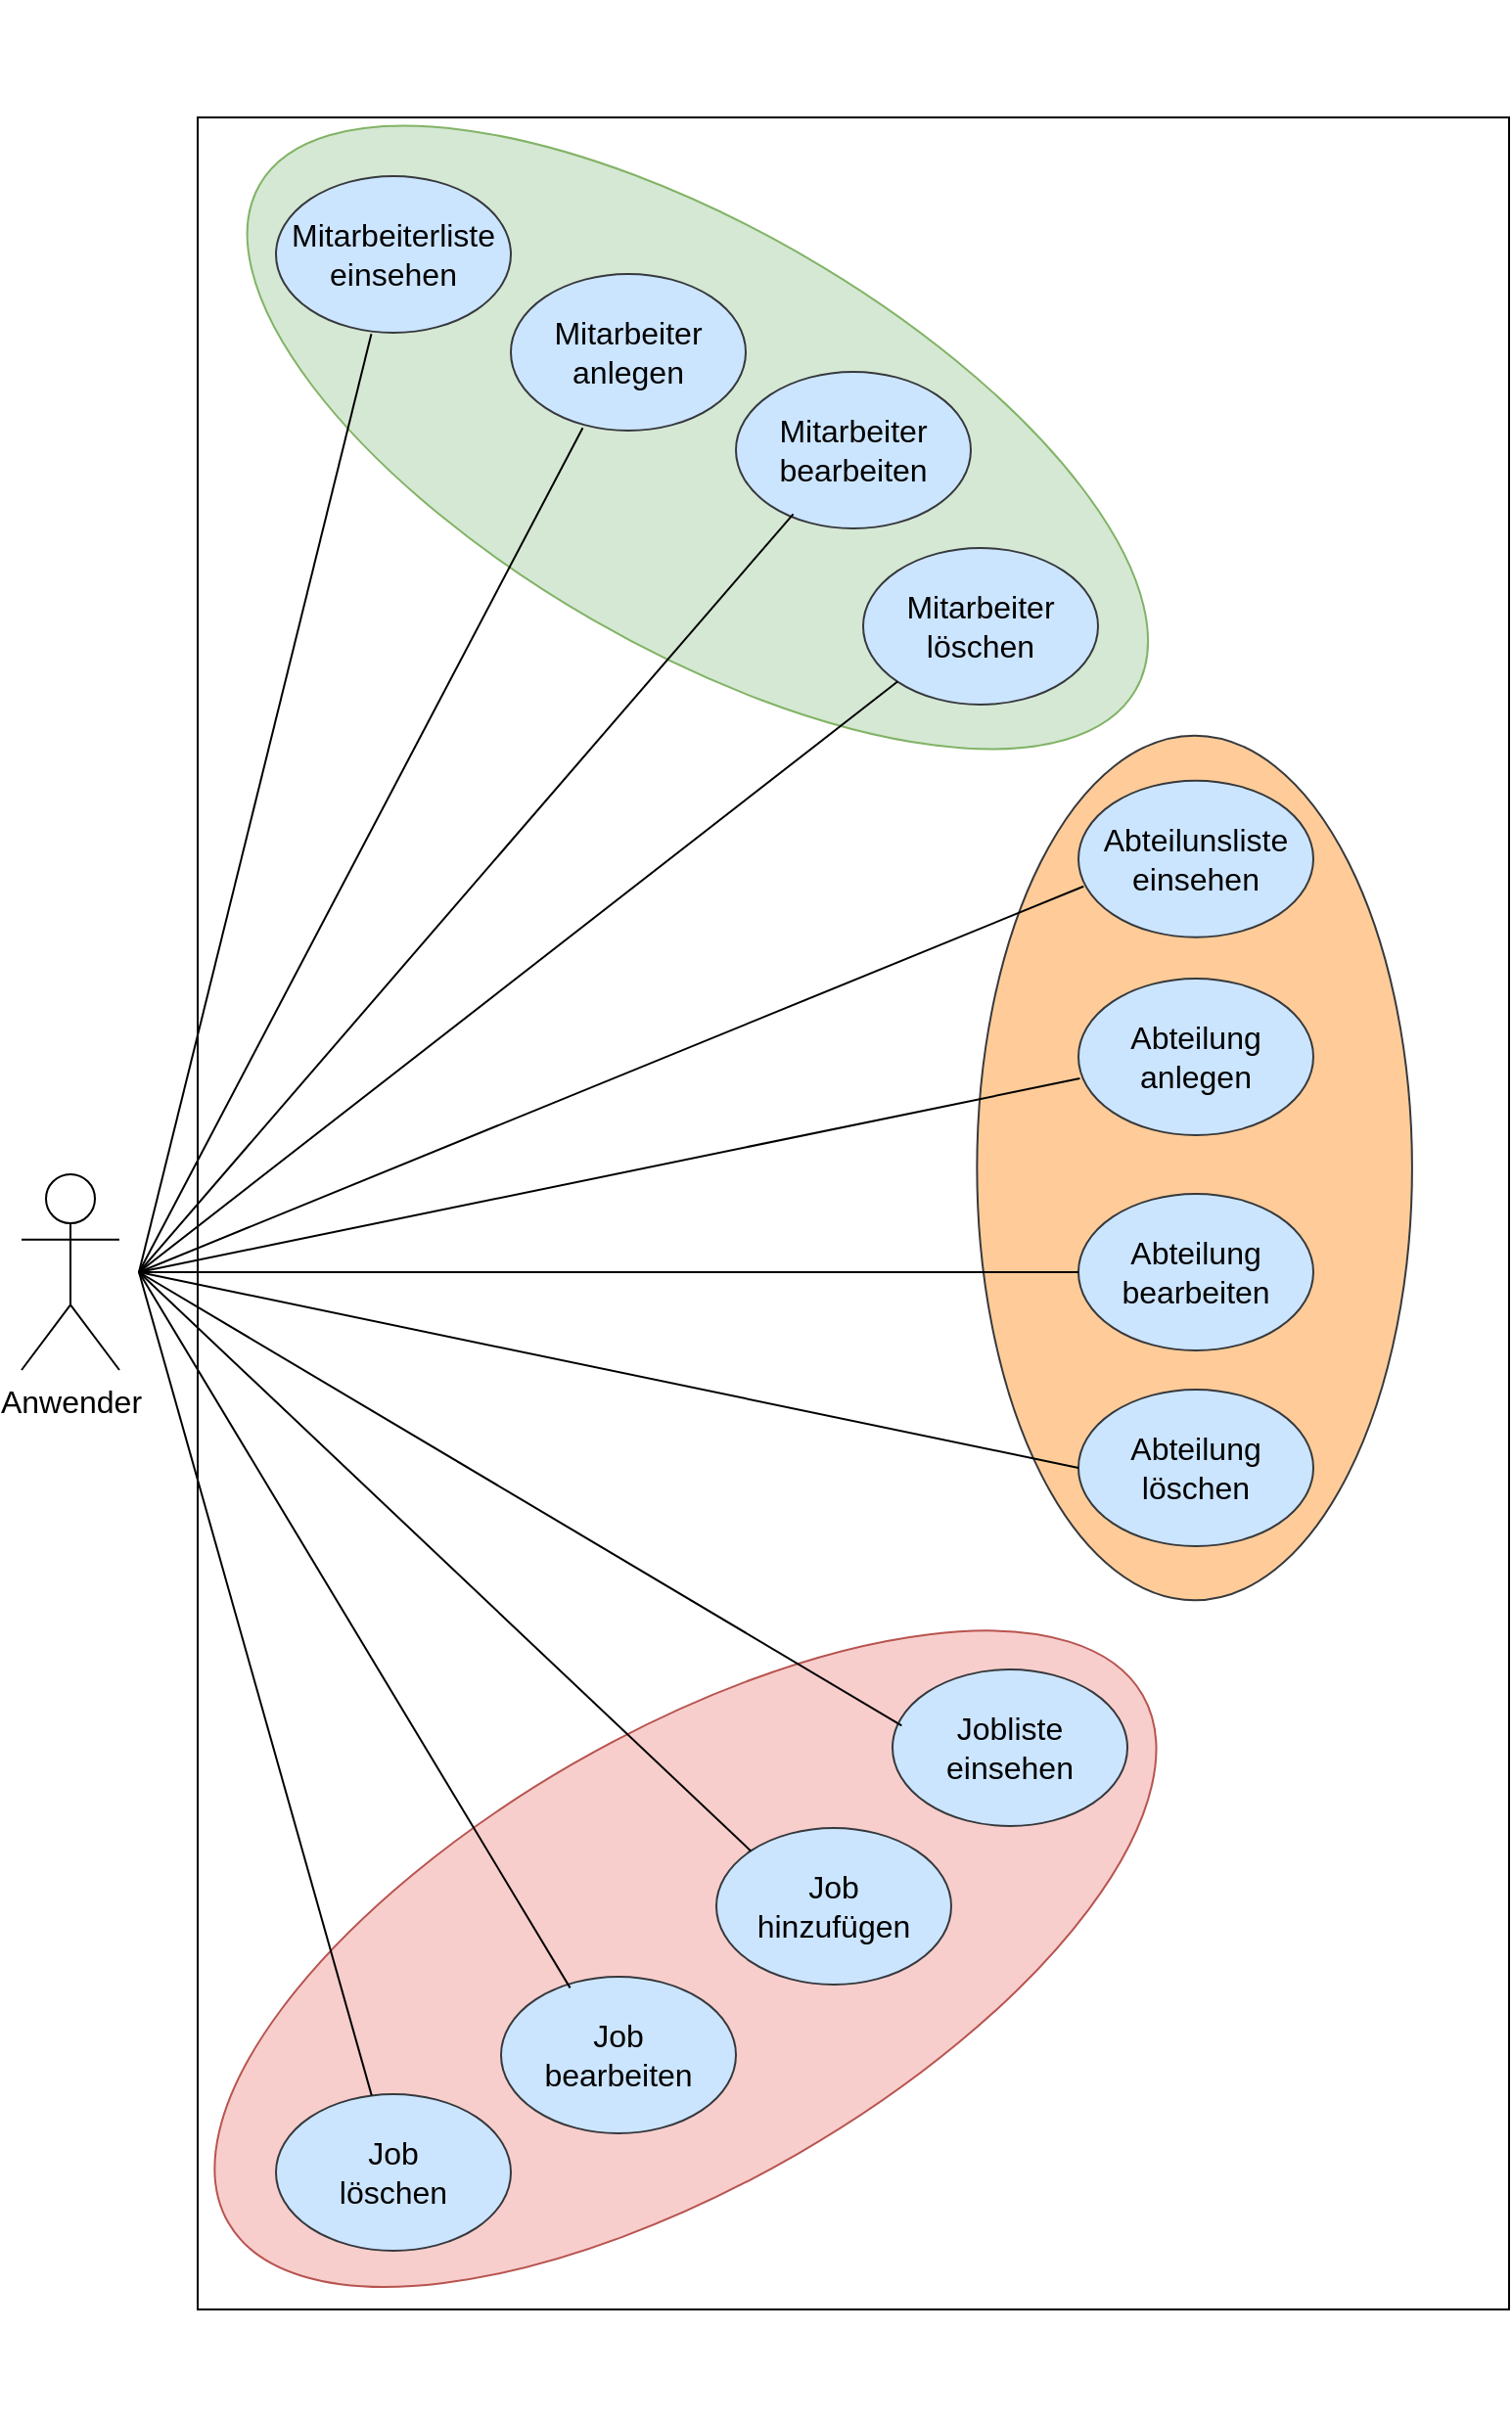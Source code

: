 <mxfile version="24.6.2" type="device">
  <diagram id="pSMlrWbiakJ3a4IzvSFl" name="Seite-1">
    <mxGraphModel dx="2066" dy="2322" grid="1" gridSize="10" guides="1" tooltips="1" connect="1" arrows="1" fold="1" page="1" pageScale="1" pageWidth="827" pageHeight="1169" math="0" shadow="0">
      <root>
        <mxCell id="0" />
        <mxCell id="1" parent="0" />
        <mxCell id="0nVYXwaC2Ab0bQB2ZNod-1" value="" style="rounded=0;whiteSpace=wrap;html=1;movable=1;resizable=1;rotatable=1;deletable=1;editable=1;locked=0;connectable=1;" parent="1" vertex="1">
          <mxGeometry x="590" y="49" width="670" height="1120" as="geometry" />
        </mxCell>
        <mxCell id="cDyn87jtaeRJGSanoNiu-17" value="" style="ellipse;whiteSpace=wrap;html=1;rotation=30;fillColor=#d5e8d4;strokeColor=#82b366;" vertex="1" parent="1">
          <mxGeometry x="587.08" y="105" width="516.67" height="215" as="geometry" />
        </mxCell>
        <mxCell id="cDyn87jtaeRJGSanoNiu-16" value="" style="ellipse;whiteSpace=wrap;html=1;rotation=-90;fillColor=#ffcc99;strokeColor=#36393d;" vertex="1" parent="1">
          <mxGeometry x="878.41" y="474.59" width="441.81" height="222.28" as="geometry" />
        </mxCell>
        <mxCell id="cDyn87jtaeRJGSanoNiu-14" value="" style="ellipse;whiteSpace=wrap;html=1;rotation=-30;fillColor=#f8cecc;strokeColor=#b85450;" vertex="1" parent="1">
          <mxGeometry x="569.55" y="874.83" width="539.33" height="230" as="geometry" />
        </mxCell>
        <mxCell id="0nVYXwaC2Ab0bQB2ZNod-2" value="&lt;span style=&quot;font-size: 16px;&quot;&gt;Anwender&lt;/span&gt;" style="shape=umlActor;verticalLabelPosition=bottom;verticalAlign=top;html=1;" parent="1" vertex="1">
          <mxGeometry x="500" y="589" width="50" height="100" as="geometry" />
        </mxCell>
        <mxCell id="0nVYXwaC2Ab0bQB2ZNod-3" value="&lt;font style=&quot;font-size: 16px;&quot;&gt;Mitarbeiter&lt;br&gt;anlegen&lt;/font&gt;" style="ellipse;whiteSpace=wrap;html=1;fillColor=#cce5ff;strokeColor=#36393d;" parent="1" vertex="1">
          <mxGeometry x="750" y="129" width="120" height="80" as="geometry" />
        </mxCell>
        <mxCell id="0nVYXwaC2Ab0bQB2ZNod-4" value="&lt;font style=&quot;font-size: 16px;&quot;&gt;Mitarbeiter&lt;br&gt;bearbeiten&lt;/font&gt;" style="ellipse;whiteSpace=wrap;html=1;fillColor=#cce5ff;strokeColor=#36393d;" parent="1" vertex="1">
          <mxGeometry x="865" y="179" width="120" height="80" as="geometry" />
        </mxCell>
        <mxCell id="0nVYXwaC2Ab0bQB2ZNod-5" value="&lt;font style=&quot;font-size: 16px;&quot;&gt;Mitarbeiter&lt;br&gt;löschen&lt;/font&gt;" style="ellipse;whiteSpace=wrap;html=1;fillColor=#cce5ff;strokeColor=#36393d;" parent="1" vertex="1">
          <mxGeometry x="930" y="269" width="120" height="80" as="geometry" />
        </mxCell>
        <mxCell id="0nVYXwaC2Ab0bQB2ZNod-6" value="&lt;font style=&quot;font-size: 16px;&quot;&gt;Abteilunsliste&lt;br&gt;einsehen&lt;/font&gt;" style="ellipse;whiteSpace=wrap;html=1;fillColor=#cce5ff;strokeColor=#36393d;" parent="1" vertex="1">
          <mxGeometry x="1040" y="387.88" width="120" height="80" as="geometry" />
        </mxCell>
        <mxCell id="0nVYXwaC2Ab0bQB2ZNod-7" value="&lt;font style=&quot;font-size: 16px;&quot;&gt;Mitarbeiterliste einsehen&lt;/font&gt;" style="ellipse;whiteSpace=wrap;html=1;fillColor=#cce5ff;strokeColor=#36393d;" parent="1" vertex="1">
          <mxGeometry x="630" y="79" width="120" height="80" as="geometry" />
        </mxCell>
        <mxCell id="0nVYXwaC2Ab0bQB2ZNod-8" value="&lt;font style=&quot;font-size: 16px;&quot;&gt;Abteilung&lt;br&gt;anlegen&lt;/font&gt;" style="ellipse;whiteSpace=wrap;html=1;fillColor=#cce5ff;strokeColor=#36393d;" parent="1" vertex="1">
          <mxGeometry x="1040" y="489" width="120" height="80" as="geometry" />
        </mxCell>
        <mxCell id="0nVYXwaC2Ab0bQB2ZNod-9" value="&lt;font style=&quot;font-size: 16px;&quot;&gt;Abteilung&lt;br&gt;bearbeiten&lt;/font&gt;" style="ellipse;whiteSpace=wrap;html=1;fillColor=#cce5ff;strokeColor=#36393d;" parent="1" vertex="1">
          <mxGeometry x="1040" y="599" width="120" height="80" as="geometry" />
        </mxCell>
        <mxCell id="0nVYXwaC2Ab0bQB2ZNod-48" value="&lt;font style=&quot;font-size: 16px;&quot;&gt;Abteilung&lt;br&gt;löschen&lt;/font&gt;" style="ellipse;whiteSpace=wrap;html=1;fillColor=#cce5ff;strokeColor=#36393d;" parent="1" vertex="1">
          <mxGeometry x="1040" y="699" width="120" height="80" as="geometry" />
        </mxCell>
        <mxCell id="kMvav7iy5gBUVFQw0ggP-1" value="&lt;font style=&quot;font-size: 16px;&quot;&gt;Jobliste&lt;br&gt;einsehen&lt;/font&gt;" style="ellipse;whiteSpace=wrap;html=1;fillColor=#cce5ff;strokeColor=#36393d;" parent="1" vertex="1">
          <mxGeometry x="945" y="842" width="120" height="80" as="geometry" />
        </mxCell>
        <mxCell id="kMvav7iy5gBUVFQw0ggP-2" value="&lt;font style=&quot;font-size: 16px;&quot;&gt;Job&lt;br&gt;hinzufügen&lt;/font&gt;" style="ellipse;whiteSpace=wrap;html=1;fillColor=#cce5ff;strokeColor=#36393d;" parent="1" vertex="1">
          <mxGeometry x="855" y="923" width="120" height="80" as="geometry" />
        </mxCell>
        <mxCell id="kMvav7iy5gBUVFQw0ggP-3" value="&lt;font style=&quot;font-size: 16px;&quot;&gt;Job&lt;br&gt;bearbeiten&lt;/font&gt;" style="ellipse;whiteSpace=wrap;html=1;fillColor=#cce5ff;strokeColor=#36393d;" parent="1" vertex="1">
          <mxGeometry x="745" y="999" width="120" height="80" as="geometry" />
        </mxCell>
        <mxCell id="cDyn87jtaeRJGSanoNiu-1" value="&lt;font style=&quot;font-size: 16px;&quot;&gt;Job&lt;br&gt;löschen&lt;/font&gt;" style="ellipse;whiteSpace=wrap;html=1;fillColor=#cce5ff;strokeColor=#36393d;" vertex="1" parent="1">
          <mxGeometry x="630" y="1059" width="120" height="80" as="geometry" />
        </mxCell>
        <mxCell id="cDyn87jtaeRJGSanoNiu-2" value="" style="endArrow=none;html=1;rounded=0;entryX=0.406;entryY=1.008;entryDx=0;entryDy=0;entryPerimeter=0;" edge="1" parent="1" target="0nVYXwaC2Ab0bQB2ZNod-7">
          <mxGeometry width="50" height="50" relative="1" as="geometry">
            <mxPoint x="560" y="639" as="sourcePoint" />
            <mxPoint x="880" y="559" as="targetPoint" />
          </mxGeometry>
        </mxCell>
        <mxCell id="cDyn87jtaeRJGSanoNiu-3" value="" style="endArrow=none;html=1;rounded=0;entryX=0.306;entryY=0.983;entryDx=0;entryDy=0;entryPerimeter=0;" edge="1" parent="1" target="0nVYXwaC2Ab0bQB2ZNod-3">
          <mxGeometry width="50" height="50" relative="1" as="geometry">
            <mxPoint x="560" y="639" as="sourcePoint" />
            <mxPoint x="673" y="180" as="targetPoint" />
          </mxGeometry>
        </mxCell>
        <mxCell id="cDyn87jtaeRJGSanoNiu-4" value="" style="endArrow=none;html=1;rounded=0;entryX=0.244;entryY=0.908;entryDx=0;entryDy=0;entryPerimeter=0;" edge="1" parent="1" target="0nVYXwaC2Ab0bQB2ZNod-4">
          <mxGeometry width="50" height="50" relative="1" as="geometry">
            <mxPoint x="560" y="639" as="sourcePoint" />
            <mxPoint x="683" y="190" as="targetPoint" />
          </mxGeometry>
        </mxCell>
        <mxCell id="cDyn87jtaeRJGSanoNiu-5" value="" style="endArrow=none;html=1;rounded=0;entryX=0;entryY=1;entryDx=0;entryDy=0;" edge="1" parent="1" target="0nVYXwaC2Ab0bQB2ZNod-5">
          <mxGeometry width="50" height="50" relative="1" as="geometry">
            <mxPoint x="560" y="639" as="sourcePoint" />
            <mxPoint x="693" y="200" as="targetPoint" />
          </mxGeometry>
        </mxCell>
        <mxCell id="cDyn87jtaeRJGSanoNiu-6" value="" style="endArrow=none;html=1;rounded=0;entryX=0.022;entryY=0.675;entryDx=0;entryDy=0;entryPerimeter=0;" edge="1" parent="1" target="0nVYXwaC2Ab0bQB2ZNod-6">
          <mxGeometry width="50" height="50" relative="1" as="geometry">
            <mxPoint x="560" y="639" as="sourcePoint" />
            <mxPoint x="703" y="210" as="targetPoint" />
          </mxGeometry>
        </mxCell>
        <mxCell id="cDyn87jtaeRJGSanoNiu-7" value="" style="endArrow=none;html=1;rounded=0;entryX=0.006;entryY=0.638;entryDx=0;entryDy=0;entryPerimeter=0;" edge="1" parent="1" target="0nVYXwaC2Ab0bQB2ZNod-8">
          <mxGeometry width="50" height="50" relative="1" as="geometry">
            <mxPoint x="560" y="639" as="sourcePoint" />
            <mxPoint x="713" y="220" as="targetPoint" />
          </mxGeometry>
        </mxCell>
        <mxCell id="cDyn87jtaeRJGSanoNiu-8" value="" style="endArrow=none;html=1;rounded=0;entryX=0;entryY=0.5;entryDx=0;entryDy=0;" edge="1" parent="1" target="0nVYXwaC2Ab0bQB2ZNod-9">
          <mxGeometry width="50" height="50" relative="1" as="geometry">
            <mxPoint x="560" y="639" as="sourcePoint" />
            <mxPoint x="723" y="230" as="targetPoint" />
          </mxGeometry>
        </mxCell>
        <mxCell id="cDyn87jtaeRJGSanoNiu-9" value="" style="endArrow=none;html=1;rounded=0;entryX=0;entryY=0.5;entryDx=0;entryDy=0;" edge="1" parent="1" target="0nVYXwaC2Ab0bQB2ZNod-48">
          <mxGeometry width="50" height="50" relative="1" as="geometry">
            <mxPoint x="560" y="639" as="sourcePoint" />
            <mxPoint x="733" y="240" as="targetPoint" />
          </mxGeometry>
        </mxCell>
        <mxCell id="cDyn87jtaeRJGSanoNiu-10" value="" style="endArrow=none;html=1;rounded=0;entryX=0.039;entryY=0.358;entryDx=0;entryDy=0;entryPerimeter=0;" edge="1" parent="1" target="kMvav7iy5gBUVFQw0ggP-1">
          <mxGeometry width="50" height="50" relative="1" as="geometry">
            <mxPoint x="560" y="639" as="sourcePoint" />
            <mxPoint x="743" y="250" as="targetPoint" />
          </mxGeometry>
        </mxCell>
        <mxCell id="cDyn87jtaeRJGSanoNiu-11" value="" style="endArrow=none;html=1;rounded=0;entryX=0;entryY=0;entryDx=0;entryDy=0;" edge="1" parent="1" target="kMvav7iy5gBUVFQw0ggP-2">
          <mxGeometry width="50" height="50" relative="1" as="geometry">
            <mxPoint x="560" y="639" as="sourcePoint" />
            <mxPoint x="753" y="260" as="targetPoint" />
          </mxGeometry>
        </mxCell>
        <mxCell id="cDyn87jtaeRJGSanoNiu-13" value="" style="endArrow=none;html=1;rounded=0;" edge="1" parent="1" target="cDyn87jtaeRJGSanoNiu-1">
          <mxGeometry width="50" height="50" relative="1" as="geometry">
            <mxPoint x="560" y="639" as="sourcePoint" />
            <mxPoint x="660" y="1049" as="targetPoint" />
          </mxGeometry>
        </mxCell>
        <mxCell id="cDyn87jtaeRJGSanoNiu-15" value="" style="endArrow=none;html=1;rounded=0;entryX=0.294;entryY=0.071;entryDx=0;entryDy=0;entryPerimeter=0;" edge="1" parent="1" target="kMvav7iy5gBUVFQw0ggP-3">
          <mxGeometry width="50" height="50" relative="1" as="geometry">
            <mxPoint x="560" y="639" as="sourcePoint" />
            <mxPoint x="734.003" y="888.987" as="targetPoint" />
          </mxGeometry>
        </mxCell>
      </root>
    </mxGraphModel>
  </diagram>
</mxfile>
